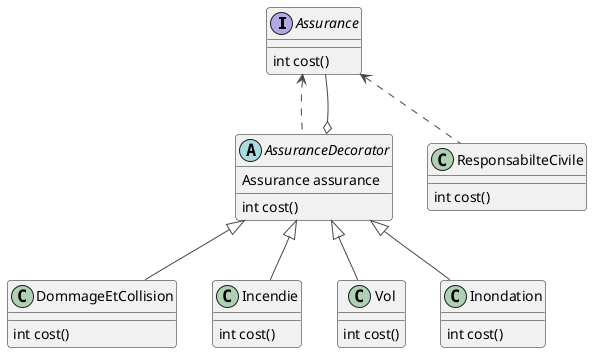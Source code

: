 @startuml
!theme vibrant
interface Assurance{
    int cost()
}
abstract AssuranceDecorator{
    Assurance assurance
    int cost()
}
class ResponsabilteCivile{
    int cost()
}
class DommageEtCollision{
    int cost()
}
class Incendie{
    int cost()
}
class Vol{
    int cost()
}
class Inondation{
    int cost()
}
Assurance <.. ResponsabilteCivile
Assurance <.. AssuranceDecorator
AssuranceDecorator o-- Assurance
AssuranceDecorator <|-- Inondation
AssuranceDecorator <|-- DommageEtCollision
AssuranceDecorator <|-- Incendie
AssuranceDecorator <|-- Vol
@enduml